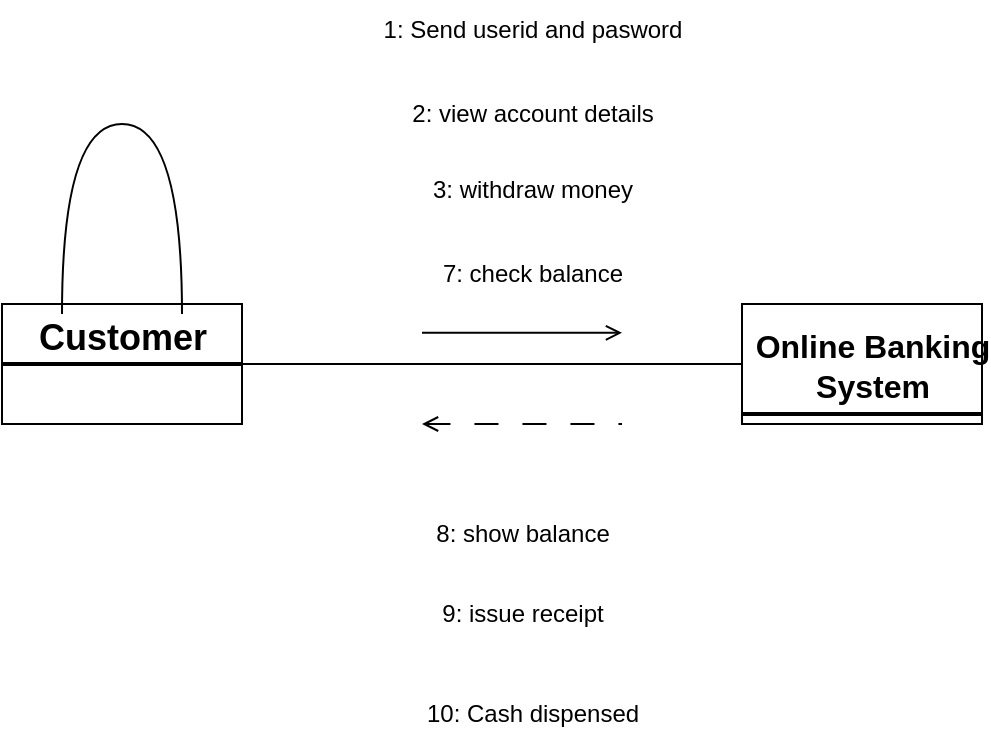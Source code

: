 <mxfile version="22.1.17" type="device">
  <diagram name="Page-1" id="ASFFgxTUzkYgz63kodoO">
    <mxGraphModel dx="645" dy="542" grid="1" gridSize="10" guides="1" tooltips="1" connect="1" arrows="1" fold="1" page="1" pageScale="1" pageWidth="850" pageHeight="1100" math="0" shadow="0">
      <root>
        <mxCell id="0" />
        <mxCell id="1" parent="0" />
        <mxCell id="6RovnkfDbdypBUbvmCxU-1" value="" style="rounded=0;whiteSpace=wrap;html=1;" vertex="1" parent="1">
          <mxGeometry x="220" y="310" width="120" height="60" as="geometry" />
        </mxCell>
        <mxCell id="6RovnkfDbdypBUbvmCxU-3" value="" style="line;strokeWidth=2;html=1;" vertex="1" parent="1">
          <mxGeometry x="220" y="335" width="120" height="10" as="geometry" />
        </mxCell>
        <mxCell id="6RovnkfDbdypBUbvmCxU-4" value="&lt;font style=&quot;font-size: 18px;&quot;&gt;Customer&lt;/font&gt;" style="text;strokeColor=none;fillColor=none;html=1;fontSize=24;fontStyle=1;verticalAlign=middle;align=center;" vertex="1" parent="1">
          <mxGeometry x="225" y="315" width="110" height="20" as="geometry" />
        </mxCell>
        <mxCell id="6RovnkfDbdypBUbvmCxU-5" value="" style="shape=requiredInterface;html=1;verticalLabelPosition=bottom;sketch=0;rotation=-90;" vertex="1" parent="1">
          <mxGeometry x="232.5" y="237.5" width="95" height="60" as="geometry" />
        </mxCell>
        <mxCell id="6RovnkfDbdypBUbvmCxU-7" value="" style="rounded=0;whiteSpace=wrap;html=1;" vertex="1" parent="1">
          <mxGeometry x="590" y="310" width="120" height="60" as="geometry" />
        </mxCell>
        <mxCell id="6RovnkfDbdypBUbvmCxU-8" value="" style="line;strokeWidth=2;html=1;" vertex="1" parent="1">
          <mxGeometry x="590" y="360" width="120" height="10" as="geometry" />
        </mxCell>
        <mxCell id="6RovnkfDbdypBUbvmCxU-9" value="&lt;p style=&quot;line-height: 70%;&quot;&gt;&lt;span style=&quot;font-size: 16px;&quot;&gt;Online Banking&lt;br&gt;System&lt;br&gt;&lt;/span&gt;&lt;/p&gt;" style="text;strokeColor=none;fillColor=none;html=1;fontSize=24;fontStyle=1;verticalAlign=middle;align=center;" vertex="1" parent="1">
          <mxGeometry x="600" y="287.5" width="110" height="105" as="geometry" />
        </mxCell>
        <mxCell id="6RovnkfDbdypBUbvmCxU-11" style="edgeStyle=orthogonalEdgeStyle;rounded=0;orthogonalLoop=1;jettySize=auto;html=1;exitX=0;exitY=0.5;exitDx=0;exitDy=0;entryX=1;entryY=0.5;entryDx=0;entryDy=0;entryPerimeter=0;endArrow=none;endFill=0;" edge="1" parent="1" source="6RovnkfDbdypBUbvmCxU-7" target="6RovnkfDbdypBUbvmCxU-3">
          <mxGeometry relative="1" as="geometry" />
        </mxCell>
        <mxCell id="6RovnkfDbdypBUbvmCxU-13" value="1: Send userid and pasword" style="text;html=1;align=center;verticalAlign=middle;resizable=0;points=[];autosize=1;strokeColor=none;fillColor=none;" vertex="1" parent="1">
          <mxGeometry x="400" y="158" width="170" height="30" as="geometry" />
        </mxCell>
        <mxCell id="6RovnkfDbdypBUbvmCxU-14" value="2: view account details" style="text;html=1;align=center;verticalAlign=middle;resizable=0;points=[];autosize=1;strokeColor=none;fillColor=none;" vertex="1" parent="1">
          <mxGeometry x="415" y="200" width="140" height="30" as="geometry" />
        </mxCell>
        <mxCell id="6RovnkfDbdypBUbvmCxU-15" value="3: withdraw money" style="text;html=1;align=center;verticalAlign=middle;resizable=0;points=[];autosize=1;strokeColor=none;fillColor=none;" vertex="1" parent="1">
          <mxGeometry x="425" y="237.5" width="120" height="30" as="geometry" />
        </mxCell>
        <mxCell id="6RovnkfDbdypBUbvmCxU-16" value="7: check balance" style="text;html=1;align=center;verticalAlign=middle;resizable=0;points=[];autosize=1;strokeColor=none;fillColor=none;" vertex="1" parent="1">
          <mxGeometry x="430" y="280" width="110" height="30" as="geometry" />
        </mxCell>
        <mxCell id="6RovnkfDbdypBUbvmCxU-17" value="" style="endArrow=open;html=1;rounded=0;endFill=0;" edge="1" parent="1">
          <mxGeometry width="50" height="50" relative="1" as="geometry">
            <mxPoint x="430" y="324.41" as="sourcePoint" />
            <mxPoint x="530" y="324.41" as="targetPoint" />
          </mxGeometry>
        </mxCell>
        <mxCell id="6RovnkfDbdypBUbvmCxU-18" value="" style="endArrow=none;html=1;rounded=0;startArrow=open;startFill=0;endFill=0;dashed=1;dashPattern=12 12;" edge="1" parent="1">
          <mxGeometry width="50" height="50" relative="1" as="geometry">
            <mxPoint x="430" y="370" as="sourcePoint" />
            <mxPoint x="530" y="370" as="targetPoint" />
          </mxGeometry>
        </mxCell>
        <mxCell id="6RovnkfDbdypBUbvmCxU-19" value="8: show balance" style="text;html=1;align=center;verticalAlign=middle;resizable=0;points=[];autosize=1;strokeColor=none;fillColor=none;" vertex="1" parent="1">
          <mxGeometry x="425" y="410" width="110" height="30" as="geometry" />
        </mxCell>
        <mxCell id="6RovnkfDbdypBUbvmCxU-20" value="9: issue receipt" style="text;html=1;align=center;verticalAlign=middle;resizable=0;points=[];autosize=1;strokeColor=none;fillColor=none;" vertex="1" parent="1">
          <mxGeometry x="430" y="450" width="100" height="30" as="geometry" />
        </mxCell>
        <mxCell id="6RovnkfDbdypBUbvmCxU-21" value="10: Cash dispensed" style="text;html=1;align=center;verticalAlign=middle;resizable=0;points=[];autosize=1;strokeColor=none;fillColor=none;" vertex="1" parent="1">
          <mxGeometry x="420" y="500" width="130" height="30" as="geometry" />
        </mxCell>
      </root>
    </mxGraphModel>
  </diagram>
</mxfile>
